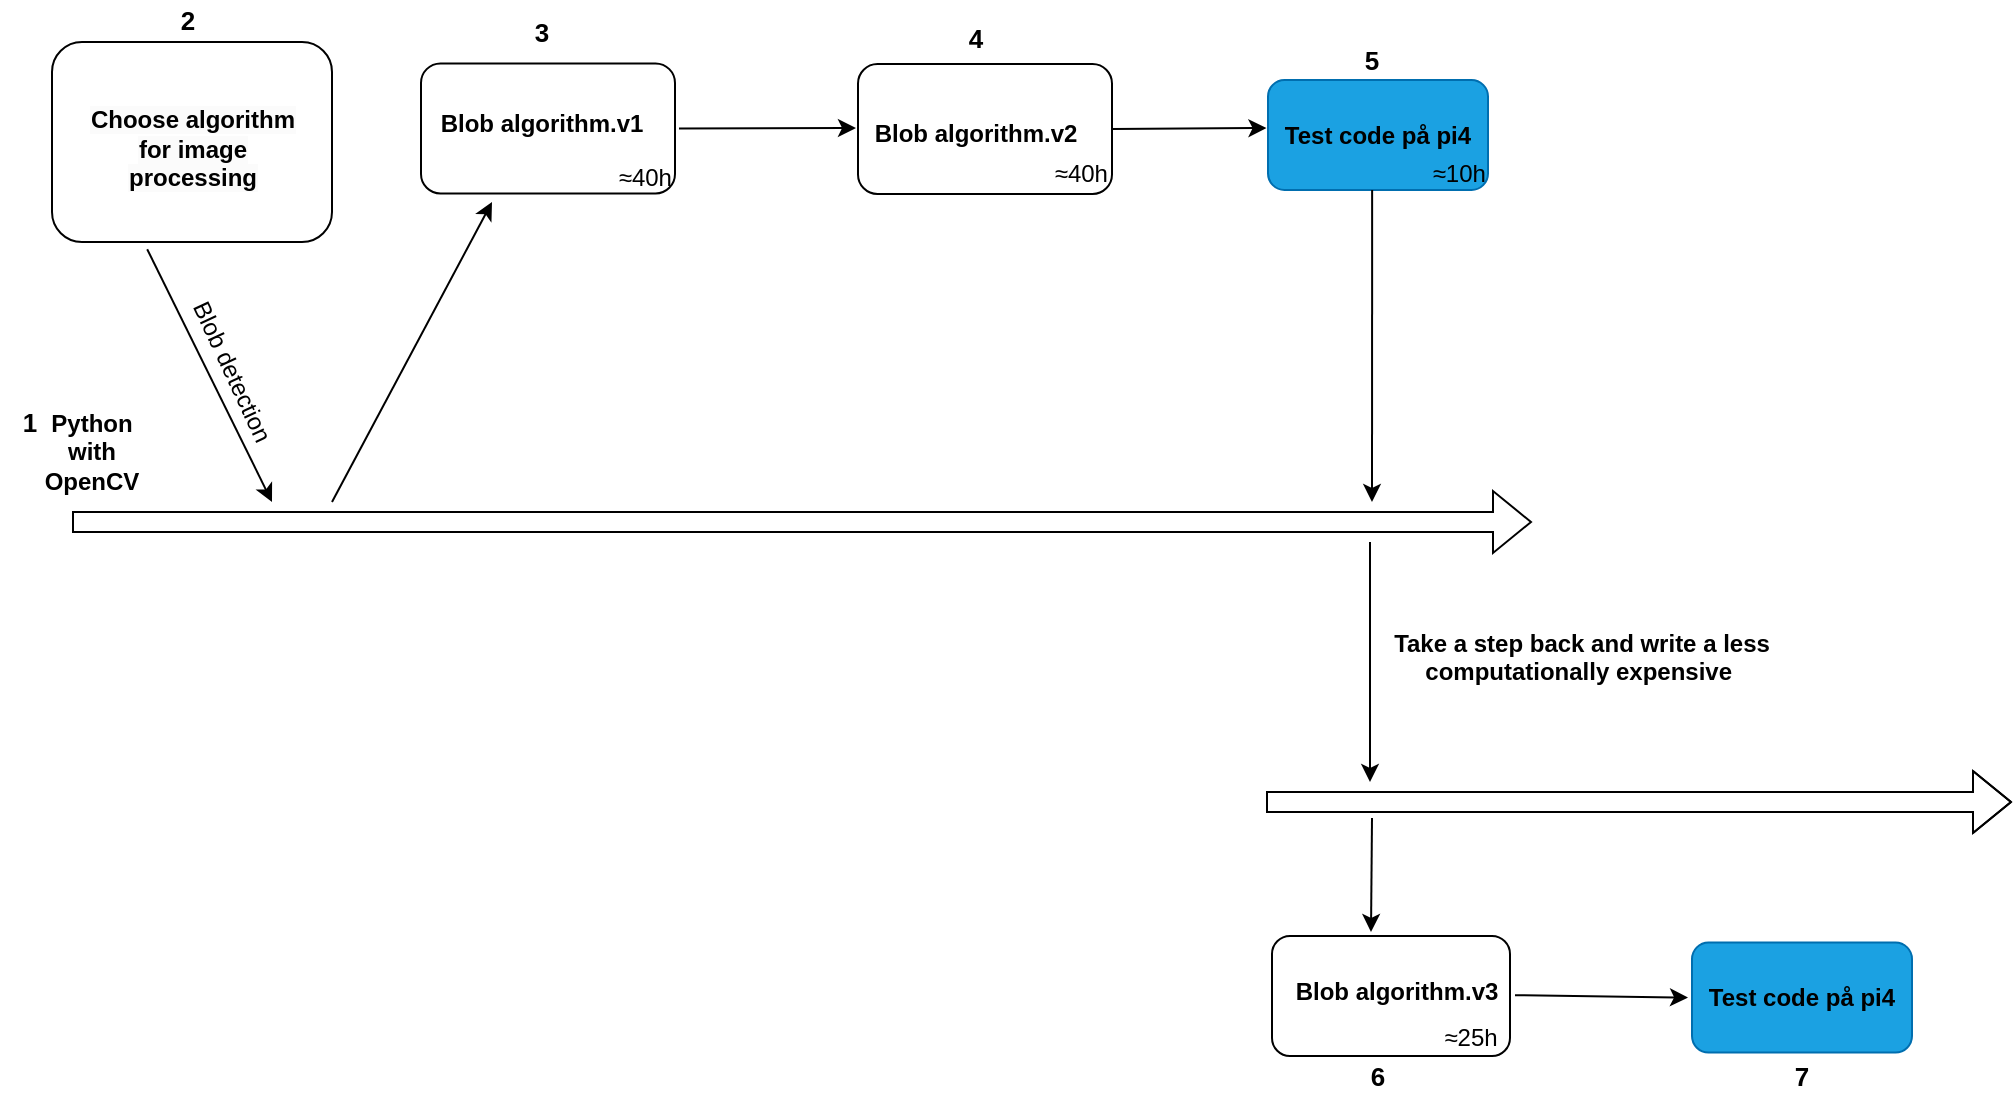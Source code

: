 <mxfile version="21.2.8" type="device">
  <diagram name="Page-1" id="YpWVVZihGrBSJXwOBpHP">
    <mxGraphModel dx="1106" dy="1190" grid="1" gridSize="10" guides="1" tooltips="1" connect="1" arrows="1" fold="1" page="1" pageScale="1" pageWidth="827" pageHeight="1169" math="0" shadow="0">
      <root>
        <mxCell id="0" />
        <mxCell id="1" parent="0" />
        <mxCell id="uFAtMosG5yBuo42fv5vl-12" value="" style="shape=flexArrow;endArrow=classic;html=1;rounded=0;" parent="1" edge="1">
          <mxGeometry width="50" height="50" relative="1" as="geometry">
            <mxPoint x="40" y="270" as="sourcePoint" />
            <mxPoint x="770" y="270" as="targetPoint" />
          </mxGeometry>
        </mxCell>
        <mxCell id="uFAtMosG5yBuo42fv5vl-15" value="" style="endArrow=classic;html=1;rounded=0;exitX=0.34;exitY=1.036;exitDx=0;exitDy=0;exitPerimeter=0;" parent="1" edge="1" source="uFAtMosG5yBuo42fv5vl-61">
          <mxGeometry width="50" height="50" relative="1" as="geometry">
            <mxPoint x="85" y="150" as="sourcePoint" />
            <mxPoint x="140" y="260" as="targetPoint" />
          </mxGeometry>
        </mxCell>
        <mxCell id="uFAtMosG5yBuo42fv5vl-16" value="Blob detection" style="text;html=1;strokeColor=none;fillColor=none;align=center;verticalAlign=middle;whiteSpace=wrap;rounded=0;rotation=65;" parent="1" vertex="1">
          <mxGeometry x="70" y="180" width="100" height="30" as="geometry" />
        </mxCell>
        <mxCell id="uFAtMosG5yBuo42fv5vl-17" value="" style="rounded=1;whiteSpace=wrap;html=1;" parent="1" vertex="1">
          <mxGeometry x="433" y="41" width="127" height="65" as="geometry" />
        </mxCell>
        <mxCell id="uFAtMosG5yBuo42fv5vl-22" value="&lt;b&gt;Blob algorithm.v2&lt;/b&gt;" style="text;html=1;strokeColor=none;fillColor=none;align=center;verticalAlign=middle;whiteSpace=wrap;rounded=0;" parent="1" vertex="1">
          <mxGeometry x="432" y="46" width="120" height="60" as="geometry" />
        </mxCell>
        <mxCell id="uFAtMosG5yBuo42fv5vl-29" value="&lt;b&gt;Python with OpenCV&lt;/b&gt;" style="text;html=1;strokeColor=none;fillColor=none;align=center;verticalAlign=middle;whiteSpace=wrap;rounded=0;" parent="1" vertex="1">
          <mxGeometry x="20" y="220" width="60" height="30" as="geometry" />
        </mxCell>
        <mxCell id="uFAtMosG5yBuo42fv5vl-35" value="&amp;nbsp;≈40h" style="text;html=1;strokeColor=none;fillColor=none;align=center;verticalAlign=middle;whiteSpace=wrap;rounded=0;rotation=0;" parent="1" vertex="1">
          <mxGeometry x="533" y="86" width="20" height="20" as="geometry" />
        </mxCell>
        <mxCell id="uFAtMosG5yBuo42fv5vl-38" value="" style="rounded=1;whiteSpace=wrap;html=1;fillColor=#1ba1e2;fontColor=#ffffff;strokeColor=#006EAF;" parent="1" vertex="1">
          <mxGeometry x="638" y="49" width="110" height="55" as="geometry" />
        </mxCell>
        <mxCell id="uFAtMosG5yBuo42fv5vl-39" value="&lt;b&gt;Test code på pi4&lt;/b&gt;" style="text;html=1;strokeColor=none;fillColor=none;align=center;verticalAlign=middle;whiteSpace=wrap;rounded=0;" parent="1" vertex="1">
          <mxGeometry x="638" y="61.5" width="110" height="30" as="geometry" />
        </mxCell>
        <mxCell id="uFAtMosG5yBuo42fv5vl-42" value="&amp;nbsp;≈10h" style="text;html=1;strokeColor=none;fillColor=none;align=center;verticalAlign=middle;whiteSpace=wrap;rounded=0;rotation=0;" parent="1" vertex="1">
          <mxGeometry x="716" y="88.34" width="32" height="15" as="geometry" />
        </mxCell>
        <mxCell id="uFAtMosG5yBuo42fv5vl-45" value="" style="shape=flexArrow;endArrow=classic;html=1;rounded=0;" parent="1" edge="1">
          <mxGeometry width="50" height="50" relative="1" as="geometry">
            <mxPoint x="637" y="410" as="sourcePoint" />
            <mxPoint x="1010" y="410" as="targetPoint" />
            <Array as="points">
              <mxPoint x="727" y="410" />
            </Array>
          </mxGeometry>
        </mxCell>
        <mxCell id="uFAtMosG5yBuo42fv5vl-46" value="" style="endArrow=classic;html=1;rounded=0;" parent="1" edge="1">
          <mxGeometry width="50" height="50" relative="1" as="geometry">
            <mxPoint x="689" y="280" as="sourcePoint" />
            <mxPoint x="689" y="400" as="targetPoint" />
          </mxGeometry>
        </mxCell>
        <mxCell id="uFAtMosG5yBuo42fv5vl-47" value="&lt;b&gt;Take a step back and write a&amp;nbsp;less computationally expensive&amp;nbsp;&lt;br&gt;&lt;/b&gt;&amp;nbsp;" style="text;html=1;strokeColor=none;fillColor=none;align=center;verticalAlign=middle;whiteSpace=wrap;rounded=0;rotation=0;" parent="1" vertex="1">
          <mxGeometry x="690" y="320" width="210" height="50" as="geometry" />
        </mxCell>
        <mxCell id="uFAtMosG5yBuo42fv5vl-48" value="" style="rounded=1;whiteSpace=wrap;html=1;" parent="1" vertex="1">
          <mxGeometry x="640" y="477" width="119" height="60" as="geometry" />
        </mxCell>
        <mxCell id="uFAtMosG5yBuo42fv5vl-49" value="&lt;b&gt;Blob algorithm.v3&lt;/b&gt;" style="text;html=1;strokeColor=none;fillColor=none;align=center;verticalAlign=middle;whiteSpace=wrap;rounded=0;" parent="1" vertex="1">
          <mxGeometry x="645" y="489.78" width="115" height="30" as="geometry" />
        </mxCell>
        <mxCell id="uFAtMosG5yBuo42fv5vl-59" value="≈25h" style="text;html=1;strokeColor=none;fillColor=none;align=center;verticalAlign=middle;whiteSpace=wrap;rounded=0;rotation=0;" parent="1" vertex="1">
          <mxGeometry x="717.5" y="519.78" width="42.5" height="17.22" as="geometry" />
        </mxCell>
        <mxCell id="uFAtMosG5yBuo42fv5vl-61" value="" style="rounded=1;whiteSpace=wrap;html=1;" parent="1" vertex="1">
          <mxGeometry x="30" y="30" width="140" height="100" as="geometry" />
        </mxCell>
        <mxCell id="uFAtMosG5yBuo42fv5vl-62" value="&lt;br&gt;&lt;b&gt;&lt;span style=&quot;color: rgb(0, 0, 0); font-family: Helvetica; font-size: 12px; font-style: normal; font-variant-ligatures: normal; font-variant-caps: normal; letter-spacing: normal; orphans: 2; text-align: center; text-indent: 0px; text-transform: none; widows: 2; word-spacing: 0px; -webkit-text-stroke-width: 0px; background-color: rgb(251, 251, 251); text-decoration-thickness: initial; text-decoration-style: initial; text-decoration-color: initial; float: none; display: inline !important;&quot;&gt;Choose algorithm for image processing&lt;/span&gt;&lt;br&gt;&lt;/b&gt;" style="text;html=1;strokeColor=none;fillColor=none;align=center;verticalAlign=middle;whiteSpace=wrap;rounded=0;" parent="1" vertex="1">
          <mxGeometry x="42.5" y="61" width="115" height="30" as="geometry" />
        </mxCell>
        <mxCell id="uFAtMosG5yBuo42fv5vl-67" style="edgeStyle=orthogonalEdgeStyle;rounded=0;orthogonalLoop=1;jettySize=auto;html=1;exitX=0.5;exitY=0;exitDx=0;exitDy=0;" parent="1" source="uFAtMosG5yBuo42fv5vl-64" edge="1">
          <mxGeometry relative="1" as="geometry">
            <mxPoint x="904.739" y="479.997" as="targetPoint" />
          </mxGeometry>
        </mxCell>
        <mxCell id="uFAtMosG5yBuo42fv5vl-64" value="" style="rounded=1;whiteSpace=wrap;html=1;fillColor=#1ba1e2;fontColor=#ffffff;strokeColor=#006EAF;" parent="1" vertex="1">
          <mxGeometry x="850" y="480.28" width="110" height="55" as="geometry" />
        </mxCell>
        <mxCell id="uFAtMosG5yBuo42fv5vl-65" value="&lt;b&gt;Test code på pi4&lt;/b&gt;" style="text;html=1;strokeColor=none;fillColor=none;align=center;verticalAlign=middle;whiteSpace=wrap;rounded=0;" parent="1" vertex="1">
          <mxGeometry x="850" y="492.78" width="110" height="30" as="geometry" />
        </mxCell>
        <mxCell id="gAaBRrjh9Kp5CMRJKEtw-1" value="&lt;b&gt;&lt;font style=&quot;font-size: 13px;&quot;&gt;1&lt;/font&gt;&lt;/b&gt;" style="text;html=1;strokeColor=none;fillColor=none;align=center;verticalAlign=middle;whiteSpace=wrap;rounded=0;" parent="1" vertex="1">
          <mxGeometry x="4" y="210" width="30" height="20" as="geometry" />
        </mxCell>
        <mxCell id="gAaBRrjh9Kp5CMRJKEtw-2" value="&lt;b&gt;&lt;font style=&quot;font-size: 13px;&quot;&gt;2&lt;/font&gt;&lt;/b&gt;" style="text;html=1;strokeColor=none;fillColor=none;align=center;verticalAlign=middle;whiteSpace=wrap;rounded=0;" parent="1" vertex="1">
          <mxGeometry x="83" y="9" width="30" height="20" as="geometry" />
        </mxCell>
        <mxCell id="gAaBRrjh9Kp5CMRJKEtw-3" value="&lt;b&gt;&lt;font style=&quot;font-size: 13px;&quot;&gt;3&lt;/font&gt;&lt;/b&gt;" style="text;html=1;strokeColor=none;fillColor=none;align=center;verticalAlign=middle;whiteSpace=wrap;rounded=0;" parent="1" vertex="1">
          <mxGeometry x="260" y="15" width="30" height="20" as="geometry" />
        </mxCell>
        <mxCell id="gAaBRrjh9Kp5CMRJKEtw-4" value="&lt;b&gt;&lt;font style=&quot;font-size: 13px;&quot;&gt;5&lt;/font&gt;&lt;/b&gt;" style="text;html=1;strokeColor=none;fillColor=none;align=center;verticalAlign=middle;whiteSpace=wrap;rounded=0;" parent="1" vertex="1">
          <mxGeometry x="675" y="29" width="30" height="20" as="geometry" />
        </mxCell>
        <mxCell id="gAaBRrjh9Kp5CMRJKEtw-6" value="&lt;b&gt;&lt;font style=&quot;font-size: 13px;&quot;&gt;6&lt;/font&gt;&lt;/b&gt;" style="text;html=1;strokeColor=none;fillColor=none;align=center;verticalAlign=middle;whiteSpace=wrap;rounded=0;" parent="1" vertex="1">
          <mxGeometry x="678" y="537" width="30" height="20" as="geometry" />
        </mxCell>
        <mxCell id="gAaBRrjh9Kp5CMRJKEtw-10" value="&lt;b&gt;&lt;font style=&quot;font-size: 13px;&quot;&gt;4&lt;/font&gt;&lt;/b&gt;" style="text;html=1;strokeColor=none;fillColor=none;align=center;verticalAlign=middle;whiteSpace=wrap;rounded=0;" parent="1" vertex="1">
          <mxGeometry x="477" y="18" width="30" height="20" as="geometry" />
        </mxCell>
        <mxCell id="EbJVGA68E-LRwI5Z2B4P-6" value="" style="endArrow=classic;html=1;rounded=0;" edge="1" parent="1">
          <mxGeometry width="50" height="50" relative="1" as="geometry">
            <mxPoint x="170" y="260" as="sourcePoint" />
            <mxPoint x="250" y="110" as="targetPoint" />
            <Array as="points" />
          </mxGeometry>
        </mxCell>
        <mxCell id="EbJVGA68E-LRwI5Z2B4P-8" value="&amp;nbsp;≈40h" style="text;html=1;strokeColor=none;fillColor=none;align=center;verticalAlign=middle;whiteSpace=wrap;rounded=0;rotation=0;" vertex="1" parent="1">
          <mxGeometry x="301" y="86" width="27.8" height="19.69" as="geometry" />
        </mxCell>
        <mxCell id="EbJVGA68E-LRwI5Z2B4P-14" value="" style="endArrow=classic;html=1;rounded=0;exitX=1;exitY=0.5;exitDx=0;exitDy=0;" edge="1" parent="1">
          <mxGeometry width="50" height="50" relative="1" as="geometry">
            <mxPoint x="343.5" y="73.19" as="sourcePoint" />
            <mxPoint x="432" y="73" as="targetPoint" />
          </mxGeometry>
        </mxCell>
        <mxCell id="EbJVGA68E-LRwI5Z2B4P-17" value="" style="endArrow=classic;html=1;rounded=0;entryX=-0.007;entryY=0.384;entryDx=0;entryDy=0;entryPerimeter=0;exitX=1;exitY=0.5;exitDx=0;exitDy=0;" edge="1" parent="1" source="uFAtMosG5yBuo42fv5vl-17" target="uFAtMosG5yBuo42fv5vl-39">
          <mxGeometry width="50" height="50" relative="1" as="geometry">
            <mxPoint x="570" y="73" as="sourcePoint" />
            <mxPoint x="638" y="74" as="targetPoint" />
          </mxGeometry>
        </mxCell>
        <mxCell id="EbJVGA68E-LRwI5Z2B4P-20" value="" style="endArrow=classic;html=1;rounded=0;" edge="1" parent="1">
          <mxGeometry width="50" height="50" relative="1" as="geometry">
            <mxPoint x="690.08" y="104" as="sourcePoint" />
            <mxPoint x="690" y="260" as="targetPoint" />
            <Array as="points" />
          </mxGeometry>
        </mxCell>
        <mxCell id="EbJVGA68E-LRwI5Z2B4P-24" value="" style="endArrow=classic;html=1;rounded=0;entryX=0;entryY=0.5;entryDx=0;entryDy=0;" edge="1" parent="1">
          <mxGeometry width="50" height="50" relative="1" as="geometry">
            <mxPoint x="761.5" y="506.6" as="sourcePoint" />
            <mxPoint x="848" y="507.78" as="targetPoint" />
          </mxGeometry>
        </mxCell>
        <mxCell id="EbJVGA68E-LRwI5Z2B4P-27" value="" style="rounded=1;whiteSpace=wrap;html=1;" vertex="1" parent="1">
          <mxGeometry x="214.5" y="40.69" width="127" height="65" as="geometry" />
        </mxCell>
        <mxCell id="EbJVGA68E-LRwI5Z2B4P-5" value="&lt;b&gt;Blob algorithm.v1&lt;/b&gt;" style="text;html=1;strokeColor=none;fillColor=none;align=center;verticalAlign=middle;whiteSpace=wrap;rounded=0;" vertex="1" parent="1">
          <mxGeometry x="221" y="56" width="108" height="30" as="geometry" />
        </mxCell>
        <mxCell id="EbJVGA68E-LRwI5Z2B4P-28" value="&amp;nbsp;≈40h" style="text;html=1;strokeColor=none;fillColor=none;align=center;verticalAlign=middle;whiteSpace=wrap;rounded=0;rotation=0;" vertex="1" parent="1">
          <mxGeometry x="315" y="88.34" width="20" height="20" as="geometry" />
        </mxCell>
        <mxCell id="EbJVGA68E-LRwI5Z2B4P-30" value="" style="endArrow=classic;html=1;rounded=0;entryX=0.5;entryY=0;entryDx=0;entryDy=0;" edge="1" parent="1">
          <mxGeometry width="50" height="50" relative="1" as="geometry">
            <mxPoint x="690" y="418" as="sourcePoint" />
            <mxPoint x="689.5" y="475" as="targetPoint" />
          </mxGeometry>
        </mxCell>
        <mxCell id="EbJVGA68E-LRwI5Z2B4P-31" value="&lt;b&gt;&lt;font style=&quot;font-size: 13px;&quot;&gt;7&lt;/font&gt;&lt;/b&gt;" style="text;html=1;strokeColor=none;fillColor=none;align=center;verticalAlign=middle;whiteSpace=wrap;rounded=0;" vertex="1" parent="1">
          <mxGeometry x="890" y="537" width="30" height="20" as="geometry" />
        </mxCell>
      </root>
    </mxGraphModel>
  </diagram>
</mxfile>
